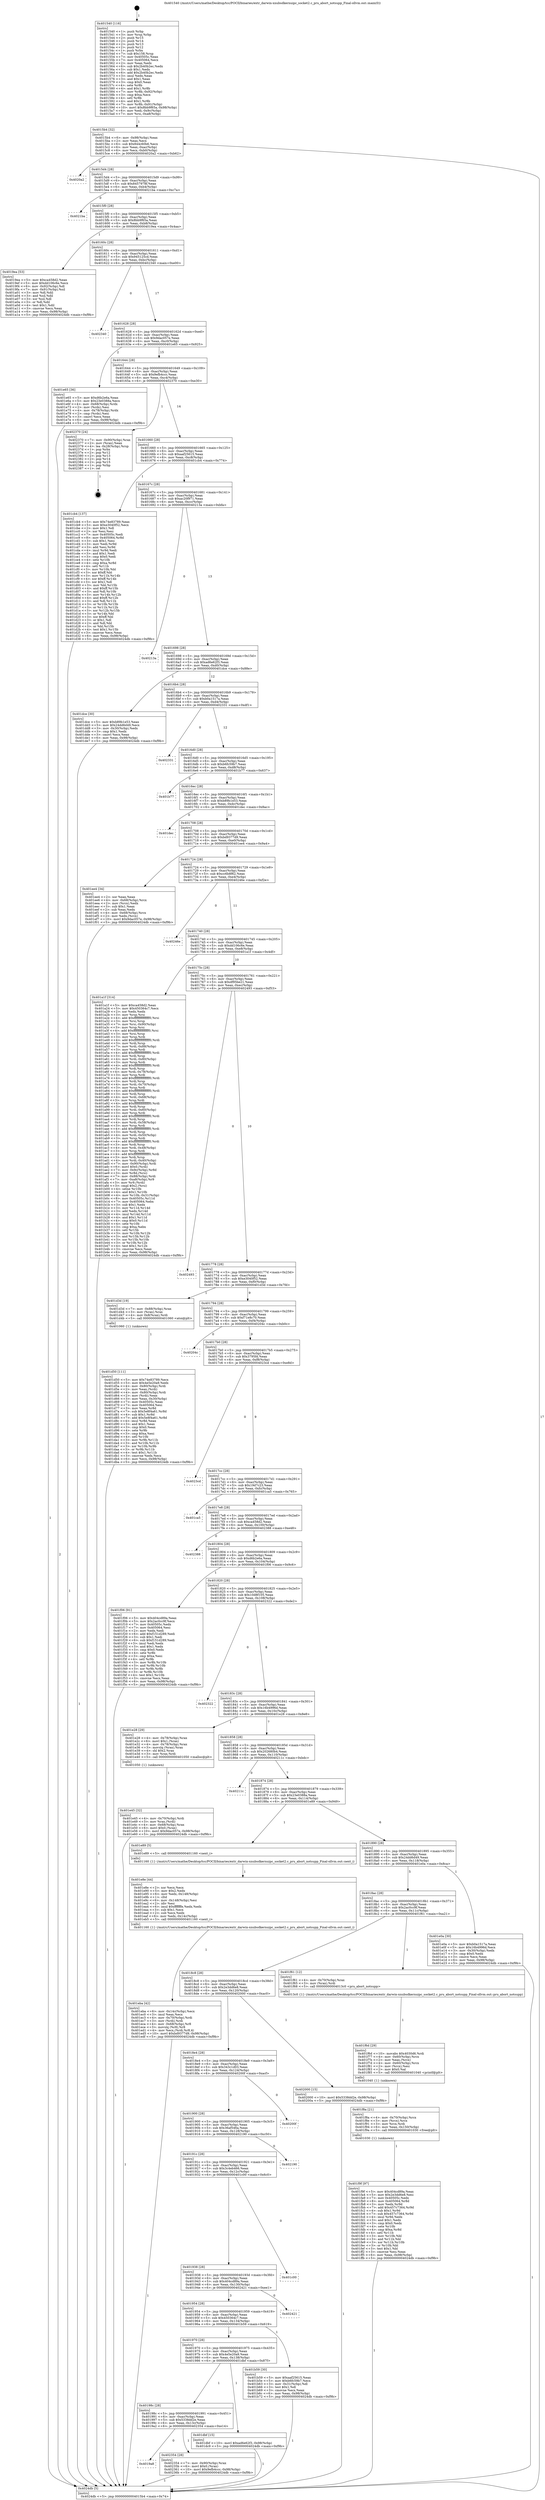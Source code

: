 digraph "0x401540" {
  label = "0x401540 (/mnt/c/Users/mathe/Desktop/tcc/POCII/binaries/extr_darwin-xnubsdkernuipc_socket2.c_pru_abort_notsupp_Final-ollvm.out::main(0))"
  labelloc = "t"
  node[shape=record]

  Entry [label="",width=0.3,height=0.3,shape=circle,fillcolor=black,style=filled]
  "0x4015b4" [label="{
     0x4015b4 [32]\l
     | [instrs]\l
     &nbsp;&nbsp;0x4015b4 \<+6\>: mov -0x98(%rbp),%eax\l
     &nbsp;&nbsp;0x4015ba \<+2\>: mov %eax,%ecx\l
     &nbsp;&nbsp;0x4015bc \<+6\>: sub $0x844c60b6,%ecx\l
     &nbsp;&nbsp;0x4015c2 \<+6\>: mov %eax,-0xac(%rbp)\l
     &nbsp;&nbsp;0x4015c8 \<+6\>: mov %ecx,-0xb0(%rbp)\l
     &nbsp;&nbsp;0x4015ce \<+6\>: je 00000000004020a2 \<main+0xb62\>\l
  }"]
  "0x4020a2" [label="{
     0x4020a2\l
  }", style=dashed]
  "0x4015d4" [label="{
     0x4015d4 [28]\l
     | [instrs]\l
     &nbsp;&nbsp;0x4015d4 \<+5\>: jmp 00000000004015d9 \<main+0x99\>\l
     &nbsp;&nbsp;0x4015d9 \<+6\>: mov -0xac(%rbp),%eax\l
     &nbsp;&nbsp;0x4015df \<+5\>: sub $0x8457978f,%eax\l
     &nbsp;&nbsp;0x4015e4 \<+6\>: mov %eax,-0xb4(%rbp)\l
     &nbsp;&nbsp;0x4015ea \<+6\>: je 00000000004021ba \<main+0xc7a\>\l
  }"]
  Exit [label="",width=0.3,height=0.3,shape=circle,fillcolor=black,style=filled,peripheries=2]
  "0x4021ba" [label="{
     0x4021ba\l
  }", style=dashed]
  "0x4015f0" [label="{
     0x4015f0 [28]\l
     | [instrs]\l
     &nbsp;&nbsp;0x4015f0 \<+5\>: jmp 00000000004015f5 \<main+0xb5\>\l
     &nbsp;&nbsp;0x4015f5 \<+6\>: mov -0xac(%rbp),%eax\l
     &nbsp;&nbsp;0x4015fb \<+5\>: sub $0x8bb9f65a,%eax\l
     &nbsp;&nbsp;0x401600 \<+6\>: mov %eax,-0xb8(%rbp)\l
     &nbsp;&nbsp;0x401606 \<+6\>: je 00000000004019ea \<main+0x4aa\>\l
  }"]
  "0x4019a8" [label="{
     0x4019a8\l
  }", style=dashed]
  "0x4019ea" [label="{
     0x4019ea [53]\l
     | [instrs]\l
     &nbsp;&nbsp;0x4019ea \<+5\>: mov $0xca458d2,%eax\l
     &nbsp;&nbsp;0x4019ef \<+5\>: mov $0xdd106c6e,%ecx\l
     &nbsp;&nbsp;0x4019f4 \<+6\>: mov -0x92(%rbp),%dl\l
     &nbsp;&nbsp;0x4019fa \<+7\>: mov -0x91(%rbp),%sil\l
     &nbsp;&nbsp;0x401a01 \<+3\>: mov %dl,%dil\l
     &nbsp;&nbsp;0x401a04 \<+3\>: and %sil,%dil\l
     &nbsp;&nbsp;0x401a07 \<+3\>: xor %sil,%dl\l
     &nbsp;&nbsp;0x401a0a \<+3\>: or %dl,%dil\l
     &nbsp;&nbsp;0x401a0d \<+4\>: test $0x1,%dil\l
     &nbsp;&nbsp;0x401a11 \<+3\>: cmovne %ecx,%eax\l
     &nbsp;&nbsp;0x401a14 \<+6\>: mov %eax,-0x98(%rbp)\l
     &nbsp;&nbsp;0x401a1a \<+5\>: jmp 00000000004024db \<main+0xf9b\>\l
  }"]
  "0x40160c" [label="{
     0x40160c [28]\l
     | [instrs]\l
     &nbsp;&nbsp;0x40160c \<+5\>: jmp 0000000000401611 \<main+0xd1\>\l
     &nbsp;&nbsp;0x401611 \<+6\>: mov -0xac(%rbp),%eax\l
     &nbsp;&nbsp;0x401617 \<+5\>: sub $0x945125cd,%eax\l
     &nbsp;&nbsp;0x40161c \<+6\>: mov %eax,-0xbc(%rbp)\l
     &nbsp;&nbsp;0x401622 \<+6\>: je 0000000000402340 \<main+0xe00\>\l
  }"]
  "0x4024db" [label="{
     0x4024db [5]\l
     | [instrs]\l
     &nbsp;&nbsp;0x4024db \<+5\>: jmp 00000000004015b4 \<main+0x74\>\l
  }"]
  "0x401540" [label="{
     0x401540 [116]\l
     | [instrs]\l
     &nbsp;&nbsp;0x401540 \<+1\>: push %rbp\l
     &nbsp;&nbsp;0x401541 \<+3\>: mov %rsp,%rbp\l
     &nbsp;&nbsp;0x401544 \<+2\>: push %r15\l
     &nbsp;&nbsp;0x401546 \<+2\>: push %r14\l
     &nbsp;&nbsp;0x401548 \<+2\>: push %r13\l
     &nbsp;&nbsp;0x40154a \<+2\>: push %r12\l
     &nbsp;&nbsp;0x40154c \<+1\>: push %rbx\l
     &nbsp;&nbsp;0x40154d \<+7\>: sub $0x158,%rsp\l
     &nbsp;&nbsp;0x401554 \<+7\>: mov 0x40505c,%eax\l
     &nbsp;&nbsp;0x40155b \<+7\>: mov 0x405064,%ecx\l
     &nbsp;&nbsp;0x401562 \<+2\>: mov %eax,%edx\l
     &nbsp;&nbsp;0x401564 \<+6\>: sub $0x2b40b2ec,%edx\l
     &nbsp;&nbsp;0x40156a \<+3\>: sub $0x1,%edx\l
     &nbsp;&nbsp;0x40156d \<+6\>: add $0x2b40b2ec,%edx\l
     &nbsp;&nbsp;0x401573 \<+3\>: imul %edx,%eax\l
     &nbsp;&nbsp;0x401576 \<+3\>: and $0x1,%eax\l
     &nbsp;&nbsp;0x401579 \<+3\>: cmp $0x0,%eax\l
     &nbsp;&nbsp;0x40157c \<+4\>: sete %r8b\l
     &nbsp;&nbsp;0x401580 \<+4\>: and $0x1,%r8b\l
     &nbsp;&nbsp;0x401584 \<+7\>: mov %r8b,-0x92(%rbp)\l
     &nbsp;&nbsp;0x40158b \<+3\>: cmp $0xa,%ecx\l
     &nbsp;&nbsp;0x40158e \<+4\>: setl %r8b\l
     &nbsp;&nbsp;0x401592 \<+4\>: and $0x1,%r8b\l
     &nbsp;&nbsp;0x401596 \<+7\>: mov %r8b,-0x91(%rbp)\l
     &nbsp;&nbsp;0x40159d \<+10\>: movl $0x8bb9f65a,-0x98(%rbp)\l
     &nbsp;&nbsp;0x4015a7 \<+6\>: mov %edi,-0x9c(%rbp)\l
     &nbsp;&nbsp;0x4015ad \<+7\>: mov %rsi,-0xa8(%rbp)\l
  }"]
  "0x402354" [label="{
     0x402354 [28]\l
     | [instrs]\l
     &nbsp;&nbsp;0x402354 \<+7\>: mov -0x90(%rbp),%rax\l
     &nbsp;&nbsp;0x40235b \<+6\>: movl $0x0,(%rax)\l
     &nbsp;&nbsp;0x402361 \<+10\>: movl $0x9efb4ccc,-0x98(%rbp)\l
     &nbsp;&nbsp;0x40236b \<+5\>: jmp 00000000004024db \<main+0xf9b\>\l
  }"]
  "0x402340" [label="{
     0x402340\l
  }", style=dashed]
  "0x401628" [label="{
     0x401628 [28]\l
     | [instrs]\l
     &nbsp;&nbsp;0x401628 \<+5\>: jmp 000000000040162d \<main+0xed\>\l
     &nbsp;&nbsp;0x40162d \<+6\>: mov -0xac(%rbp),%eax\l
     &nbsp;&nbsp;0x401633 \<+5\>: sub $0x9dac057e,%eax\l
     &nbsp;&nbsp;0x401638 \<+6\>: mov %eax,-0xc0(%rbp)\l
     &nbsp;&nbsp;0x40163e \<+6\>: je 0000000000401e65 \<main+0x925\>\l
  }"]
  "0x401f9f" [label="{
     0x401f9f [97]\l
     | [instrs]\l
     &nbsp;&nbsp;0x401f9f \<+5\>: mov $0x404cd89a,%eax\l
     &nbsp;&nbsp;0x401fa4 \<+5\>: mov $0x2e3dd6e8,%esi\l
     &nbsp;&nbsp;0x401fa9 \<+7\>: mov 0x40505c,%edx\l
     &nbsp;&nbsp;0x401fb0 \<+8\>: mov 0x405064,%r8d\l
     &nbsp;&nbsp;0x401fb8 \<+3\>: mov %edx,%r9d\l
     &nbsp;&nbsp;0x401fbb \<+7\>: add $0x457c7364,%r9d\l
     &nbsp;&nbsp;0x401fc2 \<+4\>: sub $0x1,%r9d\l
     &nbsp;&nbsp;0x401fc6 \<+7\>: sub $0x457c7364,%r9d\l
     &nbsp;&nbsp;0x401fcd \<+4\>: imul %r9d,%edx\l
     &nbsp;&nbsp;0x401fd1 \<+3\>: and $0x1,%edx\l
     &nbsp;&nbsp;0x401fd4 \<+3\>: cmp $0x0,%edx\l
     &nbsp;&nbsp;0x401fd7 \<+4\>: sete %r10b\l
     &nbsp;&nbsp;0x401fdb \<+4\>: cmp $0xa,%r8d\l
     &nbsp;&nbsp;0x401fdf \<+4\>: setl %r11b\l
     &nbsp;&nbsp;0x401fe3 \<+3\>: mov %r10b,%bl\l
     &nbsp;&nbsp;0x401fe6 \<+3\>: and %r11b,%bl\l
     &nbsp;&nbsp;0x401fe9 \<+3\>: xor %r11b,%r10b\l
     &nbsp;&nbsp;0x401fec \<+3\>: or %r10b,%bl\l
     &nbsp;&nbsp;0x401fef \<+3\>: test $0x1,%bl\l
     &nbsp;&nbsp;0x401ff2 \<+3\>: cmovne %esi,%eax\l
     &nbsp;&nbsp;0x401ff5 \<+6\>: mov %eax,-0x98(%rbp)\l
     &nbsp;&nbsp;0x401ffb \<+5\>: jmp 00000000004024db \<main+0xf9b\>\l
  }"]
  "0x401e65" [label="{
     0x401e65 [36]\l
     | [instrs]\l
     &nbsp;&nbsp;0x401e65 \<+5\>: mov $0xd6b2e6a,%eax\l
     &nbsp;&nbsp;0x401e6a \<+5\>: mov $0x23e0388a,%ecx\l
     &nbsp;&nbsp;0x401e6f \<+4\>: mov -0x68(%rbp),%rdx\l
     &nbsp;&nbsp;0x401e73 \<+2\>: mov (%rdx),%esi\l
     &nbsp;&nbsp;0x401e75 \<+4\>: mov -0x78(%rbp),%rdx\l
     &nbsp;&nbsp;0x401e79 \<+2\>: cmp (%rdx),%esi\l
     &nbsp;&nbsp;0x401e7b \<+3\>: cmovl %ecx,%eax\l
     &nbsp;&nbsp;0x401e7e \<+6\>: mov %eax,-0x98(%rbp)\l
     &nbsp;&nbsp;0x401e84 \<+5\>: jmp 00000000004024db \<main+0xf9b\>\l
  }"]
  "0x401644" [label="{
     0x401644 [28]\l
     | [instrs]\l
     &nbsp;&nbsp;0x401644 \<+5\>: jmp 0000000000401649 \<main+0x109\>\l
     &nbsp;&nbsp;0x401649 \<+6\>: mov -0xac(%rbp),%eax\l
     &nbsp;&nbsp;0x40164f \<+5\>: sub $0x9efb4ccc,%eax\l
     &nbsp;&nbsp;0x401654 \<+6\>: mov %eax,-0xc4(%rbp)\l
     &nbsp;&nbsp;0x40165a \<+6\>: je 0000000000402370 \<main+0xe30\>\l
  }"]
  "0x401f8a" [label="{
     0x401f8a [21]\l
     | [instrs]\l
     &nbsp;&nbsp;0x401f8a \<+4\>: mov -0x70(%rbp),%rcx\l
     &nbsp;&nbsp;0x401f8e \<+3\>: mov (%rcx),%rcx\l
     &nbsp;&nbsp;0x401f91 \<+3\>: mov %rcx,%rdi\l
     &nbsp;&nbsp;0x401f94 \<+6\>: mov %eax,-0x150(%rbp)\l
     &nbsp;&nbsp;0x401f9a \<+5\>: call 0000000000401030 \<free@plt\>\l
     | [calls]\l
     &nbsp;&nbsp;0x401030 \{1\} (unknown)\l
  }"]
  "0x402370" [label="{
     0x402370 [24]\l
     | [instrs]\l
     &nbsp;&nbsp;0x402370 \<+7\>: mov -0x90(%rbp),%rax\l
     &nbsp;&nbsp;0x402377 \<+2\>: mov (%rax),%eax\l
     &nbsp;&nbsp;0x402379 \<+4\>: lea -0x28(%rbp),%rsp\l
     &nbsp;&nbsp;0x40237d \<+1\>: pop %rbx\l
     &nbsp;&nbsp;0x40237e \<+2\>: pop %r12\l
     &nbsp;&nbsp;0x402380 \<+2\>: pop %r13\l
     &nbsp;&nbsp;0x402382 \<+2\>: pop %r14\l
     &nbsp;&nbsp;0x402384 \<+2\>: pop %r15\l
     &nbsp;&nbsp;0x402386 \<+1\>: pop %rbp\l
     &nbsp;&nbsp;0x402387 \<+1\>: ret\l
  }"]
  "0x401660" [label="{
     0x401660 [28]\l
     | [instrs]\l
     &nbsp;&nbsp;0x401660 \<+5\>: jmp 0000000000401665 \<main+0x125\>\l
     &nbsp;&nbsp;0x401665 \<+6\>: mov -0xac(%rbp),%eax\l
     &nbsp;&nbsp;0x40166b \<+5\>: sub $0xaaf25615,%eax\l
     &nbsp;&nbsp;0x401670 \<+6\>: mov %eax,-0xc8(%rbp)\l
     &nbsp;&nbsp;0x401676 \<+6\>: je 0000000000401cb4 \<main+0x774\>\l
  }"]
  "0x401f6d" [label="{
     0x401f6d [29]\l
     | [instrs]\l
     &nbsp;&nbsp;0x401f6d \<+10\>: movabs $0x4030d6,%rdi\l
     &nbsp;&nbsp;0x401f77 \<+4\>: mov -0x60(%rbp),%rcx\l
     &nbsp;&nbsp;0x401f7b \<+2\>: mov %eax,(%rcx)\l
     &nbsp;&nbsp;0x401f7d \<+4\>: mov -0x60(%rbp),%rcx\l
     &nbsp;&nbsp;0x401f81 \<+2\>: mov (%rcx),%esi\l
     &nbsp;&nbsp;0x401f83 \<+2\>: mov $0x0,%al\l
     &nbsp;&nbsp;0x401f85 \<+5\>: call 0000000000401040 \<printf@plt\>\l
     | [calls]\l
     &nbsp;&nbsp;0x401040 \{1\} (unknown)\l
  }"]
  "0x401cb4" [label="{
     0x401cb4 [137]\l
     | [instrs]\l
     &nbsp;&nbsp;0x401cb4 \<+5\>: mov $0x74e83789,%eax\l
     &nbsp;&nbsp;0x401cb9 \<+5\>: mov $0xe3040f52,%ecx\l
     &nbsp;&nbsp;0x401cbe \<+2\>: mov $0x1,%dl\l
     &nbsp;&nbsp;0x401cc0 \<+2\>: xor %esi,%esi\l
     &nbsp;&nbsp;0x401cc2 \<+7\>: mov 0x40505c,%edi\l
     &nbsp;&nbsp;0x401cc9 \<+8\>: mov 0x405064,%r8d\l
     &nbsp;&nbsp;0x401cd1 \<+3\>: sub $0x1,%esi\l
     &nbsp;&nbsp;0x401cd4 \<+3\>: mov %edi,%r9d\l
     &nbsp;&nbsp;0x401cd7 \<+3\>: add %esi,%r9d\l
     &nbsp;&nbsp;0x401cda \<+4\>: imul %r9d,%edi\l
     &nbsp;&nbsp;0x401cde \<+3\>: and $0x1,%edi\l
     &nbsp;&nbsp;0x401ce1 \<+3\>: cmp $0x0,%edi\l
     &nbsp;&nbsp;0x401ce4 \<+4\>: sete %r10b\l
     &nbsp;&nbsp;0x401ce8 \<+4\>: cmp $0xa,%r8d\l
     &nbsp;&nbsp;0x401cec \<+4\>: setl %r11b\l
     &nbsp;&nbsp;0x401cf0 \<+3\>: mov %r10b,%bl\l
     &nbsp;&nbsp;0x401cf3 \<+3\>: xor $0xff,%bl\l
     &nbsp;&nbsp;0x401cf6 \<+3\>: mov %r11b,%r14b\l
     &nbsp;&nbsp;0x401cf9 \<+4\>: xor $0xff,%r14b\l
     &nbsp;&nbsp;0x401cfd \<+3\>: xor $0x1,%dl\l
     &nbsp;&nbsp;0x401d00 \<+3\>: mov %bl,%r15b\l
     &nbsp;&nbsp;0x401d03 \<+4\>: and $0xff,%r15b\l
     &nbsp;&nbsp;0x401d07 \<+3\>: and %dl,%r10b\l
     &nbsp;&nbsp;0x401d0a \<+3\>: mov %r14b,%r12b\l
     &nbsp;&nbsp;0x401d0d \<+4\>: and $0xff,%r12b\l
     &nbsp;&nbsp;0x401d11 \<+3\>: and %dl,%r11b\l
     &nbsp;&nbsp;0x401d14 \<+3\>: or %r10b,%r15b\l
     &nbsp;&nbsp;0x401d17 \<+3\>: or %r11b,%r12b\l
     &nbsp;&nbsp;0x401d1a \<+3\>: xor %r12b,%r15b\l
     &nbsp;&nbsp;0x401d1d \<+3\>: or %r14b,%bl\l
     &nbsp;&nbsp;0x401d20 \<+3\>: xor $0xff,%bl\l
     &nbsp;&nbsp;0x401d23 \<+3\>: or $0x1,%dl\l
     &nbsp;&nbsp;0x401d26 \<+2\>: and %dl,%bl\l
     &nbsp;&nbsp;0x401d28 \<+3\>: or %bl,%r15b\l
     &nbsp;&nbsp;0x401d2b \<+4\>: test $0x1,%r15b\l
     &nbsp;&nbsp;0x401d2f \<+3\>: cmovne %ecx,%eax\l
     &nbsp;&nbsp;0x401d32 \<+6\>: mov %eax,-0x98(%rbp)\l
     &nbsp;&nbsp;0x401d38 \<+5\>: jmp 00000000004024db \<main+0xf9b\>\l
  }"]
  "0x40167c" [label="{
     0x40167c [28]\l
     | [instrs]\l
     &nbsp;&nbsp;0x40167c \<+5\>: jmp 0000000000401681 \<main+0x141\>\l
     &nbsp;&nbsp;0x401681 \<+6\>: mov -0xac(%rbp),%eax\l
     &nbsp;&nbsp;0x401687 \<+5\>: sub $0xac20f971,%eax\l
     &nbsp;&nbsp;0x40168c \<+6\>: mov %eax,-0xcc(%rbp)\l
     &nbsp;&nbsp;0x401692 \<+6\>: je 000000000040213a \<main+0xbfa\>\l
  }"]
  "0x401eba" [label="{
     0x401eba [42]\l
     | [instrs]\l
     &nbsp;&nbsp;0x401eba \<+6\>: mov -0x14c(%rbp),%ecx\l
     &nbsp;&nbsp;0x401ec0 \<+3\>: imul %eax,%ecx\l
     &nbsp;&nbsp;0x401ec3 \<+4\>: mov -0x70(%rbp),%rdi\l
     &nbsp;&nbsp;0x401ec7 \<+3\>: mov (%rdi),%rdi\l
     &nbsp;&nbsp;0x401eca \<+4\>: mov -0x68(%rbp),%r8\l
     &nbsp;&nbsp;0x401ece \<+3\>: movslq (%r8),%r8\l
     &nbsp;&nbsp;0x401ed1 \<+4\>: mov %ecx,(%rdi,%r8,4)\l
     &nbsp;&nbsp;0x401ed5 \<+10\>: movl $0xbd9377d9,-0x98(%rbp)\l
     &nbsp;&nbsp;0x401edf \<+5\>: jmp 00000000004024db \<main+0xf9b\>\l
  }"]
  "0x40213a" [label="{
     0x40213a\l
  }", style=dashed]
  "0x401698" [label="{
     0x401698 [28]\l
     | [instrs]\l
     &nbsp;&nbsp;0x401698 \<+5\>: jmp 000000000040169d \<main+0x15d\>\l
     &nbsp;&nbsp;0x40169d \<+6\>: mov -0xac(%rbp),%eax\l
     &nbsp;&nbsp;0x4016a3 \<+5\>: sub $0xad6e62f3,%eax\l
     &nbsp;&nbsp;0x4016a8 \<+6\>: mov %eax,-0xd0(%rbp)\l
     &nbsp;&nbsp;0x4016ae \<+6\>: je 0000000000401dce \<main+0x88e\>\l
  }"]
  "0x401e8e" [label="{
     0x401e8e [44]\l
     | [instrs]\l
     &nbsp;&nbsp;0x401e8e \<+2\>: xor %ecx,%ecx\l
     &nbsp;&nbsp;0x401e90 \<+5\>: mov $0x2,%edx\l
     &nbsp;&nbsp;0x401e95 \<+6\>: mov %edx,-0x148(%rbp)\l
     &nbsp;&nbsp;0x401e9b \<+1\>: cltd\l
     &nbsp;&nbsp;0x401e9c \<+6\>: mov -0x148(%rbp),%esi\l
     &nbsp;&nbsp;0x401ea2 \<+2\>: idiv %esi\l
     &nbsp;&nbsp;0x401ea4 \<+6\>: imul $0xfffffffe,%edx,%edx\l
     &nbsp;&nbsp;0x401eaa \<+3\>: sub $0x1,%ecx\l
     &nbsp;&nbsp;0x401ead \<+2\>: sub %ecx,%edx\l
     &nbsp;&nbsp;0x401eaf \<+6\>: mov %edx,-0x14c(%rbp)\l
     &nbsp;&nbsp;0x401eb5 \<+5\>: call 0000000000401160 \<next_i\>\l
     | [calls]\l
     &nbsp;&nbsp;0x401160 \{1\} (/mnt/c/Users/mathe/Desktop/tcc/POCII/binaries/extr_darwin-xnubsdkernuipc_socket2.c_pru_abort_notsupp_Final-ollvm.out::next_i)\l
  }"]
  "0x401dce" [label="{
     0x401dce [30]\l
     | [instrs]\l
     &nbsp;&nbsp;0x401dce \<+5\>: mov $0xb89b1e53,%eax\l
     &nbsp;&nbsp;0x401dd3 \<+5\>: mov $0x24dd6d49,%ecx\l
     &nbsp;&nbsp;0x401dd8 \<+3\>: mov -0x30(%rbp),%edx\l
     &nbsp;&nbsp;0x401ddb \<+3\>: cmp $0x1,%edx\l
     &nbsp;&nbsp;0x401dde \<+3\>: cmovl %ecx,%eax\l
     &nbsp;&nbsp;0x401de1 \<+6\>: mov %eax,-0x98(%rbp)\l
     &nbsp;&nbsp;0x401de7 \<+5\>: jmp 00000000004024db \<main+0xf9b\>\l
  }"]
  "0x4016b4" [label="{
     0x4016b4 [28]\l
     | [instrs]\l
     &nbsp;&nbsp;0x4016b4 \<+5\>: jmp 00000000004016b9 \<main+0x179\>\l
     &nbsp;&nbsp;0x4016b9 \<+6\>: mov -0xac(%rbp),%eax\l
     &nbsp;&nbsp;0x4016bf \<+5\>: sub $0xb0a1517a,%eax\l
     &nbsp;&nbsp;0x4016c4 \<+6\>: mov %eax,-0xd4(%rbp)\l
     &nbsp;&nbsp;0x4016ca \<+6\>: je 0000000000402331 \<main+0xdf1\>\l
  }"]
  "0x401e45" [label="{
     0x401e45 [32]\l
     | [instrs]\l
     &nbsp;&nbsp;0x401e45 \<+4\>: mov -0x70(%rbp),%rdi\l
     &nbsp;&nbsp;0x401e49 \<+3\>: mov %rax,(%rdi)\l
     &nbsp;&nbsp;0x401e4c \<+4\>: mov -0x68(%rbp),%rax\l
     &nbsp;&nbsp;0x401e50 \<+6\>: movl $0x0,(%rax)\l
     &nbsp;&nbsp;0x401e56 \<+10\>: movl $0x9dac057e,-0x98(%rbp)\l
     &nbsp;&nbsp;0x401e60 \<+5\>: jmp 00000000004024db \<main+0xf9b\>\l
  }"]
  "0x402331" [label="{
     0x402331\l
  }", style=dashed]
  "0x4016d0" [label="{
     0x4016d0 [28]\l
     | [instrs]\l
     &nbsp;&nbsp;0x4016d0 \<+5\>: jmp 00000000004016d5 \<main+0x195\>\l
     &nbsp;&nbsp;0x4016d5 \<+6\>: mov -0xac(%rbp),%eax\l
     &nbsp;&nbsp;0x4016db \<+5\>: sub $0xb6fc59b7,%eax\l
     &nbsp;&nbsp;0x4016e0 \<+6\>: mov %eax,-0xd8(%rbp)\l
     &nbsp;&nbsp;0x4016e6 \<+6\>: je 0000000000401b77 \<main+0x637\>\l
  }"]
  "0x40198c" [label="{
     0x40198c [28]\l
     | [instrs]\l
     &nbsp;&nbsp;0x40198c \<+5\>: jmp 0000000000401991 \<main+0x451\>\l
     &nbsp;&nbsp;0x401991 \<+6\>: mov -0xac(%rbp),%eax\l
     &nbsp;&nbsp;0x401997 \<+5\>: sub $0x5338dd2e,%eax\l
     &nbsp;&nbsp;0x40199c \<+6\>: mov %eax,-0x13c(%rbp)\l
     &nbsp;&nbsp;0x4019a2 \<+6\>: je 0000000000402354 \<main+0xe14\>\l
  }"]
  "0x401b77" [label="{
     0x401b77\l
  }", style=dashed]
  "0x4016ec" [label="{
     0x4016ec [28]\l
     | [instrs]\l
     &nbsp;&nbsp;0x4016ec \<+5\>: jmp 00000000004016f1 \<main+0x1b1\>\l
     &nbsp;&nbsp;0x4016f1 \<+6\>: mov -0xac(%rbp),%eax\l
     &nbsp;&nbsp;0x4016f7 \<+5\>: sub $0xb89b1e53,%eax\l
     &nbsp;&nbsp;0x4016fc \<+6\>: mov %eax,-0xdc(%rbp)\l
     &nbsp;&nbsp;0x401702 \<+6\>: je 0000000000401dec \<main+0x8ac\>\l
  }"]
  "0x401dbf" [label="{
     0x401dbf [15]\l
     | [instrs]\l
     &nbsp;&nbsp;0x401dbf \<+10\>: movl $0xad6e62f3,-0x98(%rbp)\l
     &nbsp;&nbsp;0x401dc9 \<+5\>: jmp 00000000004024db \<main+0xf9b\>\l
  }"]
  "0x401dec" [label="{
     0x401dec\l
  }", style=dashed]
  "0x401708" [label="{
     0x401708 [28]\l
     | [instrs]\l
     &nbsp;&nbsp;0x401708 \<+5\>: jmp 000000000040170d \<main+0x1cd\>\l
     &nbsp;&nbsp;0x40170d \<+6\>: mov -0xac(%rbp),%eax\l
     &nbsp;&nbsp;0x401713 \<+5\>: sub $0xbd9377d9,%eax\l
     &nbsp;&nbsp;0x401718 \<+6\>: mov %eax,-0xe0(%rbp)\l
     &nbsp;&nbsp;0x40171e \<+6\>: je 0000000000401ee4 \<main+0x9a4\>\l
  }"]
  "0x401d50" [label="{
     0x401d50 [111]\l
     | [instrs]\l
     &nbsp;&nbsp;0x401d50 \<+5\>: mov $0x74e83789,%ecx\l
     &nbsp;&nbsp;0x401d55 \<+5\>: mov $0x4e5e20a9,%edx\l
     &nbsp;&nbsp;0x401d5a \<+4\>: mov -0x80(%rbp),%rdi\l
     &nbsp;&nbsp;0x401d5e \<+2\>: mov %eax,(%rdi)\l
     &nbsp;&nbsp;0x401d60 \<+4\>: mov -0x80(%rbp),%rdi\l
     &nbsp;&nbsp;0x401d64 \<+2\>: mov (%rdi),%eax\l
     &nbsp;&nbsp;0x401d66 \<+3\>: mov %eax,-0x30(%rbp)\l
     &nbsp;&nbsp;0x401d69 \<+7\>: mov 0x40505c,%eax\l
     &nbsp;&nbsp;0x401d70 \<+7\>: mov 0x405064,%esi\l
     &nbsp;&nbsp;0x401d77 \<+3\>: mov %eax,%r8d\l
     &nbsp;&nbsp;0x401d7a \<+7\>: sub $0x5e8f4a61,%r8d\l
     &nbsp;&nbsp;0x401d81 \<+4\>: sub $0x1,%r8d\l
     &nbsp;&nbsp;0x401d85 \<+7\>: add $0x5e8f4a61,%r8d\l
     &nbsp;&nbsp;0x401d8c \<+4\>: imul %r8d,%eax\l
     &nbsp;&nbsp;0x401d90 \<+3\>: and $0x1,%eax\l
     &nbsp;&nbsp;0x401d93 \<+3\>: cmp $0x0,%eax\l
     &nbsp;&nbsp;0x401d96 \<+4\>: sete %r9b\l
     &nbsp;&nbsp;0x401d9a \<+3\>: cmp $0xa,%esi\l
     &nbsp;&nbsp;0x401d9d \<+4\>: setl %r10b\l
     &nbsp;&nbsp;0x401da1 \<+3\>: mov %r9b,%r11b\l
     &nbsp;&nbsp;0x401da4 \<+3\>: and %r10b,%r11b\l
     &nbsp;&nbsp;0x401da7 \<+3\>: xor %r10b,%r9b\l
     &nbsp;&nbsp;0x401daa \<+3\>: or %r9b,%r11b\l
     &nbsp;&nbsp;0x401dad \<+4\>: test $0x1,%r11b\l
     &nbsp;&nbsp;0x401db1 \<+3\>: cmovne %edx,%ecx\l
     &nbsp;&nbsp;0x401db4 \<+6\>: mov %ecx,-0x98(%rbp)\l
     &nbsp;&nbsp;0x401dba \<+5\>: jmp 00000000004024db \<main+0xf9b\>\l
  }"]
  "0x401ee4" [label="{
     0x401ee4 [34]\l
     | [instrs]\l
     &nbsp;&nbsp;0x401ee4 \<+2\>: xor %eax,%eax\l
     &nbsp;&nbsp;0x401ee6 \<+4\>: mov -0x68(%rbp),%rcx\l
     &nbsp;&nbsp;0x401eea \<+2\>: mov (%rcx),%edx\l
     &nbsp;&nbsp;0x401eec \<+3\>: sub $0x1,%eax\l
     &nbsp;&nbsp;0x401eef \<+2\>: sub %eax,%edx\l
     &nbsp;&nbsp;0x401ef1 \<+4\>: mov -0x68(%rbp),%rcx\l
     &nbsp;&nbsp;0x401ef5 \<+2\>: mov %edx,(%rcx)\l
     &nbsp;&nbsp;0x401ef7 \<+10\>: movl $0x9dac057e,-0x98(%rbp)\l
     &nbsp;&nbsp;0x401f01 \<+5\>: jmp 00000000004024db \<main+0xf9b\>\l
  }"]
  "0x401724" [label="{
     0x401724 [28]\l
     | [instrs]\l
     &nbsp;&nbsp;0x401724 \<+5\>: jmp 0000000000401729 \<main+0x1e9\>\l
     &nbsp;&nbsp;0x401729 \<+6\>: mov -0xac(%rbp),%eax\l
     &nbsp;&nbsp;0x40172f \<+5\>: sub $0xcc6b8f62,%eax\l
     &nbsp;&nbsp;0x401734 \<+6\>: mov %eax,-0xe4(%rbp)\l
     &nbsp;&nbsp;0x40173a \<+6\>: je 000000000040246e \<main+0xf2e\>\l
  }"]
  "0x401970" [label="{
     0x401970 [28]\l
     | [instrs]\l
     &nbsp;&nbsp;0x401970 \<+5\>: jmp 0000000000401975 \<main+0x435\>\l
     &nbsp;&nbsp;0x401975 \<+6\>: mov -0xac(%rbp),%eax\l
     &nbsp;&nbsp;0x40197b \<+5\>: sub $0x4e5e20a9,%eax\l
     &nbsp;&nbsp;0x401980 \<+6\>: mov %eax,-0x138(%rbp)\l
     &nbsp;&nbsp;0x401986 \<+6\>: je 0000000000401dbf \<main+0x87f\>\l
  }"]
  "0x40246e" [label="{
     0x40246e\l
  }", style=dashed]
  "0x401740" [label="{
     0x401740 [28]\l
     | [instrs]\l
     &nbsp;&nbsp;0x401740 \<+5\>: jmp 0000000000401745 \<main+0x205\>\l
     &nbsp;&nbsp;0x401745 \<+6\>: mov -0xac(%rbp),%eax\l
     &nbsp;&nbsp;0x40174b \<+5\>: sub $0xdd106c6e,%eax\l
     &nbsp;&nbsp;0x401750 \<+6\>: mov %eax,-0xe8(%rbp)\l
     &nbsp;&nbsp;0x401756 \<+6\>: je 0000000000401a1f \<main+0x4df\>\l
  }"]
  "0x401b59" [label="{
     0x401b59 [30]\l
     | [instrs]\l
     &nbsp;&nbsp;0x401b59 \<+5\>: mov $0xaaf25615,%eax\l
     &nbsp;&nbsp;0x401b5e \<+5\>: mov $0xb6fc59b7,%ecx\l
     &nbsp;&nbsp;0x401b63 \<+3\>: mov -0x31(%rbp),%dl\l
     &nbsp;&nbsp;0x401b66 \<+3\>: test $0x1,%dl\l
     &nbsp;&nbsp;0x401b69 \<+3\>: cmovne %ecx,%eax\l
     &nbsp;&nbsp;0x401b6c \<+6\>: mov %eax,-0x98(%rbp)\l
     &nbsp;&nbsp;0x401b72 \<+5\>: jmp 00000000004024db \<main+0xf9b\>\l
  }"]
  "0x401a1f" [label="{
     0x401a1f [314]\l
     | [instrs]\l
     &nbsp;&nbsp;0x401a1f \<+5\>: mov $0xca458d2,%eax\l
     &nbsp;&nbsp;0x401a24 \<+5\>: mov $0x450364c7,%ecx\l
     &nbsp;&nbsp;0x401a29 \<+2\>: xor %edx,%edx\l
     &nbsp;&nbsp;0x401a2b \<+3\>: mov %rsp,%rsi\l
     &nbsp;&nbsp;0x401a2e \<+4\>: add $0xfffffffffffffff0,%rsi\l
     &nbsp;&nbsp;0x401a32 \<+3\>: mov %rsi,%rsp\l
     &nbsp;&nbsp;0x401a35 \<+7\>: mov %rsi,-0x90(%rbp)\l
     &nbsp;&nbsp;0x401a3c \<+3\>: mov %rsp,%rsi\l
     &nbsp;&nbsp;0x401a3f \<+4\>: add $0xfffffffffffffff0,%rsi\l
     &nbsp;&nbsp;0x401a43 \<+3\>: mov %rsi,%rsp\l
     &nbsp;&nbsp;0x401a46 \<+3\>: mov %rsp,%rdi\l
     &nbsp;&nbsp;0x401a49 \<+4\>: add $0xfffffffffffffff0,%rdi\l
     &nbsp;&nbsp;0x401a4d \<+3\>: mov %rdi,%rsp\l
     &nbsp;&nbsp;0x401a50 \<+7\>: mov %rdi,-0x88(%rbp)\l
     &nbsp;&nbsp;0x401a57 \<+3\>: mov %rsp,%rdi\l
     &nbsp;&nbsp;0x401a5a \<+4\>: add $0xfffffffffffffff0,%rdi\l
     &nbsp;&nbsp;0x401a5e \<+3\>: mov %rdi,%rsp\l
     &nbsp;&nbsp;0x401a61 \<+4\>: mov %rdi,-0x80(%rbp)\l
     &nbsp;&nbsp;0x401a65 \<+3\>: mov %rsp,%rdi\l
     &nbsp;&nbsp;0x401a68 \<+4\>: add $0xfffffffffffffff0,%rdi\l
     &nbsp;&nbsp;0x401a6c \<+3\>: mov %rdi,%rsp\l
     &nbsp;&nbsp;0x401a6f \<+4\>: mov %rdi,-0x78(%rbp)\l
     &nbsp;&nbsp;0x401a73 \<+3\>: mov %rsp,%rdi\l
     &nbsp;&nbsp;0x401a76 \<+4\>: add $0xfffffffffffffff0,%rdi\l
     &nbsp;&nbsp;0x401a7a \<+3\>: mov %rdi,%rsp\l
     &nbsp;&nbsp;0x401a7d \<+4\>: mov %rdi,-0x70(%rbp)\l
     &nbsp;&nbsp;0x401a81 \<+3\>: mov %rsp,%rdi\l
     &nbsp;&nbsp;0x401a84 \<+4\>: add $0xfffffffffffffff0,%rdi\l
     &nbsp;&nbsp;0x401a88 \<+3\>: mov %rdi,%rsp\l
     &nbsp;&nbsp;0x401a8b \<+4\>: mov %rdi,-0x68(%rbp)\l
     &nbsp;&nbsp;0x401a8f \<+3\>: mov %rsp,%rdi\l
     &nbsp;&nbsp;0x401a92 \<+4\>: add $0xfffffffffffffff0,%rdi\l
     &nbsp;&nbsp;0x401a96 \<+3\>: mov %rdi,%rsp\l
     &nbsp;&nbsp;0x401a99 \<+4\>: mov %rdi,-0x60(%rbp)\l
     &nbsp;&nbsp;0x401a9d \<+3\>: mov %rsp,%rdi\l
     &nbsp;&nbsp;0x401aa0 \<+4\>: add $0xfffffffffffffff0,%rdi\l
     &nbsp;&nbsp;0x401aa4 \<+3\>: mov %rdi,%rsp\l
     &nbsp;&nbsp;0x401aa7 \<+4\>: mov %rdi,-0x58(%rbp)\l
     &nbsp;&nbsp;0x401aab \<+3\>: mov %rsp,%rdi\l
     &nbsp;&nbsp;0x401aae \<+4\>: add $0xfffffffffffffff0,%rdi\l
     &nbsp;&nbsp;0x401ab2 \<+3\>: mov %rdi,%rsp\l
     &nbsp;&nbsp;0x401ab5 \<+4\>: mov %rdi,-0x50(%rbp)\l
     &nbsp;&nbsp;0x401ab9 \<+3\>: mov %rsp,%rdi\l
     &nbsp;&nbsp;0x401abc \<+4\>: add $0xfffffffffffffff0,%rdi\l
     &nbsp;&nbsp;0x401ac0 \<+3\>: mov %rdi,%rsp\l
     &nbsp;&nbsp;0x401ac3 \<+4\>: mov %rdi,-0x48(%rbp)\l
     &nbsp;&nbsp;0x401ac7 \<+3\>: mov %rsp,%rdi\l
     &nbsp;&nbsp;0x401aca \<+4\>: add $0xfffffffffffffff0,%rdi\l
     &nbsp;&nbsp;0x401ace \<+3\>: mov %rdi,%rsp\l
     &nbsp;&nbsp;0x401ad1 \<+4\>: mov %rdi,-0x40(%rbp)\l
     &nbsp;&nbsp;0x401ad5 \<+7\>: mov -0x90(%rbp),%rdi\l
     &nbsp;&nbsp;0x401adc \<+6\>: movl $0x0,(%rdi)\l
     &nbsp;&nbsp;0x401ae2 \<+7\>: mov -0x9c(%rbp),%r8d\l
     &nbsp;&nbsp;0x401ae9 \<+3\>: mov %r8d,(%rsi)\l
     &nbsp;&nbsp;0x401aec \<+7\>: mov -0x88(%rbp),%rdi\l
     &nbsp;&nbsp;0x401af3 \<+7\>: mov -0xa8(%rbp),%r9\l
     &nbsp;&nbsp;0x401afa \<+3\>: mov %r9,(%rdi)\l
     &nbsp;&nbsp;0x401afd \<+3\>: cmpl $0x2,(%rsi)\l
     &nbsp;&nbsp;0x401b00 \<+4\>: setne %r10b\l
     &nbsp;&nbsp;0x401b04 \<+4\>: and $0x1,%r10b\l
     &nbsp;&nbsp;0x401b08 \<+4\>: mov %r10b,-0x31(%rbp)\l
     &nbsp;&nbsp;0x401b0c \<+8\>: mov 0x40505c,%r11d\l
     &nbsp;&nbsp;0x401b14 \<+7\>: mov 0x405064,%ebx\l
     &nbsp;&nbsp;0x401b1b \<+3\>: sub $0x1,%edx\l
     &nbsp;&nbsp;0x401b1e \<+3\>: mov %r11d,%r14d\l
     &nbsp;&nbsp;0x401b21 \<+3\>: add %edx,%r14d\l
     &nbsp;&nbsp;0x401b24 \<+4\>: imul %r14d,%r11d\l
     &nbsp;&nbsp;0x401b28 \<+4\>: and $0x1,%r11d\l
     &nbsp;&nbsp;0x401b2c \<+4\>: cmp $0x0,%r11d\l
     &nbsp;&nbsp;0x401b30 \<+4\>: sete %r10b\l
     &nbsp;&nbsp;0x401b34 \<+3\>: cmp $0xa,%ebx\l
     &nbsp;&nbsp;0x401b37 \<+4\>: setl %r15b\l
     &nbsp;&nbsp;0x401b3b \<+3\>: mov %r10b,%r12b\l
     &nbsp;&nbsp;0x401b3e \<+3\>: and %r15b,%r12b\l
     &nbsp;&nbsp;0x401b41 \<+3\>: xor %r15b,%r10b\l
     &nbsp;&nbsp;0x401b44 \<+3\>: or %r10b,%r12b\l
     &nbsp;&nbsp;0x401b47 \<+4\>: test $0x1,%r12b\l
     &nbsp;&nbsp;0x401b4b \<+3\>: cmovne %ecx,%eax\l
     &nbsp;&nbsp;0x401b4e \<+6\>: mov %eax,-0x98(%rbp)\l
     &nbsp;&nbsp;0x401b54 \<+5\>: jmp 00000000004024db \<main+0xf9b\>\l
  }"]
  "0x40175c" [label="{
     0x40175c [28]\l
     | [instrs]\l
     &nbsp;&nbsp;0x40175c \<+5\>: jmp 0000000000401761 \<main+0x221\>\l
     &nbsp;&nbsp;0x401761 \<+6\>: mov -0xac(%rbp),%eax\l
     &nbsp;&nbsp;0x401767 \<+5\>: sub $0xdf95be21,%eax\l
     &nbsp;&nbsp;0x40176c \<+6\>: mov %eax,-0xec(%rbp)\l
     &nbsp;&nbsp;0x401772 \<+6\>: je 0000000000402493 \<main+0xf53\>\l
  }"]
  "0x401954" [label="{
     0x401954 [28]\l
     | [instrs]\l
     &nbsp;&nbsp;0x401954 \<+5\>: jmp 0000000000401959 \<main+0x419\>\l
     &nbsp;&nbsp;0x401959 \<+6\>: mov -0xac(%rbp),%eax\l
     &nbsp;&nbsp;0x40195f \<+5\>: sub $0x450364c7,%eax\l
     &nbsp;&nbsp;0x401964 \<+6\>: mov %eax,-0x134(%rbp)\l
     &nbsp;&nbsp;0x40196a \<+6\>: je 0000000000401b59 \<main+0x619\>\l
  }"]
  "0x402421" [label="{
     0x402421\l
  }", style=dashed]
  "0x402493" [label="{
     0x402493\l
  }", style=dashed]
  "0x401778" [label="{
     0x401778 [28]\l
     | [instrs]\l
     &nbsp;&nbsp;0x401778 \<+5\>: jmp 000000000040177d \<main+0x23d\>\l
     &nbsp;&nbsp;0x40177d \<+6\>: mov -0xac(%rbp),%eax\l
     &nbsp;&nbsp;0x401783 \<+5\>: sub $0xe3040f52,%eax\l
     &nbsp;&nbsp;0x401788 \<+6\>: mov %eax,-0xf0(%rbp)\l
     &nbsp;&nbsp;0x40178e \<+6\>: je 0000000000401d3d \<main+0x7fd\>\l
  }"]
  "0x401938" [label="{
     0x401938 [28]\l
     | [instrs]\l
     &nbsp;&nbsp;0x401938 \<+5\>: jmp 000000000040193d \<main+0x3fd\>\l
     &nbsp;&nbsp;0x40193d \<+6\>: mov -0xac(%rbp),%eax\l
     &nbsp;&nbsp;0x401943 \<+5\>: sub $0x404cd89a,%eax\l
     &nbsp;&nbsp;0x401948 \<+6\>: mov %eax,-0x130(%rbp)\l
     &nbsp;&nbsp;0x40194e \<+6\>: je 0000000000402421 \<main+0xee1\>\l
  }"]
  "0x401d3d" [label="{
     0x401d3d [19]\l
     | [instrs]\l
     &nbsp;&nbsp;0x401d3d \<+7\>: mov -0x88(%rbp),%rax\l
     &nbsp;&nbsp;0x401d44 \<+3\>: mov (%rax),%rax\l
     &nbsp;&nbsp;0x401d47 \<+4\>: mov 0x8(%rax),%rdi\l
     &nbsp;&nbsp;0x401d4b \<+5\>: call 0000000000401060 \<atoi@plt\>\l
     | [calls]\l
     &nbsp;&nbsp;0x401060 \{1\} (unknown)\l
  }"]
  "0x401794" [label="{
     0x401794 [28]\l
     | [instrs]\l
     &nbsp;&nbsp;0x401794 \<+5\>: jmp 0000000000401799 \<main+0x259\>\l
     &nbsp;&nbsp;0x401799 \<+6\>: mov -0xac(%rbp),%eax\l
     &nbsp;&nbsp;0x40179f \<+5\>: sub $0xf71e8c70,%eax\l
     &nbsp;&nbsp;0x4017a4 \<+6\>: mov %eax,-0xf4(%rbp)\l
     &nbsp;&nbsp;0x4017aa \<+6\>: je 000000000040204c \<main+0xb0c\>\l
  }"]
  "0x401c00" [label="{
     0x401c00\l
  }", style=dashed]
  "0x40204c" [label="{
     0x40204c\l
  }", style=dashed]
  "0x4017b0" [label="{
     0x4017b0 [28]\l
     | [instrs]\l
     &nbsp;&nbsp;0x4017b0 \<+5\>: jmp 00000000004017b5 \<main+0x275\>\l
     &nbsp;&nbsp;0x4017b5 \<+6\>: mov -0xac(%rbp),%eax\l
     &nbsp;&nbsp;0x4017bb \<+5\>: sub $0x3795fd,%eax\l
     &nbsp;&nbsp;0x4017c0 \<+6\>: mov %eax,-0xf8(%rbp)\l
     &nbsp;&nbsp;0x4017c6 \<+6\>: je 00000000004023cd \<main+0xe8d\>\l
  }"]
  "0x40191c" [label="{
     0x40191c [28]\l
     | [instrs]\l
     &nbsp;&nbsp;0x40191c \<+5\>: jmp 0000000000401921 \<main+0x3e1\>\l
     &nbsp;&nbsp;0x401921 \<+6\>: mov -0xac(%rbp),%eax\l
     &nbsp;&nbsp;0x401927 \<+5\>: sub $0x3c4eb466,%eax\l
     &nbsp;&nbsp;0x40192c \<+6\>: mov %eax,-0x12c(%rbp)\l
     &nbsp;&nbsp;0x401932 \<+6\>: je 0000000000401c00 \<main+0x6c0\>\l
  }"]
  "0x4023cd" [label="{
     0x4023cd\l
  }", style=dashed]
  "0x4017cc" [label="{
     0x4017cc [28]\l
     | [instrs]\l
     &nbsp;&nbsp;0x4017cc \<+5\>: jmp 00000000004017d1 \<main+0x291\>\l
     &nbsp;&nbsp;0x4017d1 \<+6\>: mov -0xac(%rbp),%eax\l
     &nbsp;&nbsp;0x4017d7 \<+5\>: sub $0x19d7c23,%eax\l
     &nbsp;&nbsp;0x4017dc \<+6\>: mov %eax,-0xfc(%rbp)\l
     &nbsp;&nbsp;0x4017e2 \<+6\>: je 0000000000401ca5 \<main+0x765\>\l
  }"]
  "0x402190" [label="{
     0x402190\l
  }", style=dashed]
  "0x401ca5" [label="{
     0x401ca5\l
  }", style=dashed]
  "0x4017e8" [label="{
     0x4017e8 [28]\l
     | [instrs]\l
     &nbsp;&nbsp;0x4017e8 \<+5\>: jmp 00000000004017ed \<main+0x2ad\>\l
     &nbsp;&nbsp;0x4017ed \<+6\>: mov -0xac(%rbp),%eax\l
     &nbsp;&nbsp;0x4017f3 \<+5\>: sub $0xca458d2,%eax\l
     &nbsp;&nbsp;0x4017f8 \<+6\>: mov %eax,-0x100(%rbp)\l
     &nbsp;&nbsp;0x4017fe \<+6\>: je 0000000000402388 \<main+0xe48\>\l
  }"]
  "0x401900" [label="{
     0x401900 [28]\l
     | [instrs]\l
     &nbsp;&nbsp;0x401900 \<+5\>: jmp 0000000000401905 \<main+0x3c5\>\l
     &nbsp;&nbsp;0x401905 \<+6\>: mov -0xac(%rbp),%eax\l
     &nbsp;&nbsp;0x40190b \<+5\>: sub $0x36af546a,%eax\l
     &nbsp;&nbsp;0x401910 \<+6\>: mov %eax,-0x128(%rbp)\l
     &nbsp;&nbsp;0x401916 \<+6\>: je 0000000000402190 \<main+0xc50\>\l
  }"]
  "0x402388" [label="{
     0x402388\l
  }", style=dashed]
  "0x401804" [label="{
     0x401804 [28]\l
     | [instrs]\l
     &nbsp;&nbsp;0x401804 \<+5\>: jmp 0000000000401809 \<main+0x2c9\>\l
     &nbsp;&nbsp;0x401809 \<+6\>: mov -0xac(%rbp),%eax\l
     &nbsp;&nbsp;0x40180f \<+5\>: sub $0xd6b2e6a,%eax\l
     &nbsp;&nbsp;0x401814 \<+6\>: mov %eax,-0x104(%rbp)\l
     &nbsp;&nbsp;0x40181a \<+6\>: je 0000000000401f06 \<main+0x9c6\>\l
  }"]
  "0x40200f" [label="{
     0x40200f\l
  }", style=dashed]
  "0x401f06" [label="{
     0x401f06 [91]\l
     | [instrs]\l
     &nbsp;&nbsp;0x401f06 \<+5\>: mov $0x404cd89a,%eax\l
     &nbsp;&nbsp;0x401f0b \<+5\>: mov $0x2ac0cc9f,%ecx\l
     &nbsp;&nbsp;0x401f10 \<+7\>: mov 0x40505c,%edx\l
     &nbsp;&nbsp;0x401f17 \<+7\>: mov 0x405064,%esi\l
     &nbsp;&nbsp;0x401f1e \<+2\>: mov %edx,%edi\l
     &nbsp;&nbsp;0x401f20 \<+6\>: add $0xf151d289,%edi\l
     &nbsp;&nbsp;0x401f26 \<+3\>: sub $0x1,%edi\l
     &nbsp;&nbsp;0x401f29 \<+6\>: sub $0xf151d289,%edi\l
     &nbsp;&nbsp;0x401f2f \<+3\>: imul %edi,%edx\l
     &nbsp;&nbsp;0x401f32 \<+3\>: and $0x1,%edx\l
     &nbsp;&nbsp;0x401f35 \<+3\>: cmp $0x0,%edx\l
     &nbsp;&nbsp;0x401f38 \<+4\>: sete %r8b\l
     &nbsp;&nbsp;0x401f3c \<+3\>: cmp $0xa,%esi\l
     &nbsp;&nbsp;0x401f3f \<+4\>: setl %r9b\l
     &nbsp;&nbsp;0x401f43 \<+3\>: mov %r8b,%r10b\l
     &nbsp;&nbsp;0x401f46 \<+3\>: and %r9b,%r10b\l
     &nbsp;&nbsp;0x401f49 \<+3\>: xor %r9b,%r8b\l
     &nbsp;&nbsp;0x401f4c \<+3\>: or %r8b,%r10b\l
     &nbsp;&nbsp;0x401f4f \<+4\>: test $0x1,%r10b\l
     &nbsp;&nbsp;0x401f53 \<+3\>: cmovne %ecx,%eax\l
     &nbsp;&nbsp;0x401f56 \<+6\>: mov %eax,-0x98(%rbp)\l
     &nbsp;&nbsp;0x401f5c \<+5\>: jmp 00000000004024db \<main+0xf9b\>\l
  }"]
  "0x401820" [label="{
     0x401820 [28]\l
     | [instrs]\l
     &nbsp;&nbsp;0x401820 \<+5\>: jmp 0000000000401825 \<main+0x2e5\>\l
     &nbsp;&nbsp;0x401825 \<+6\>: mov -0xac(%rbp),%eax\l
     &nbsp;&nbsp;0x40182b \<+5\>: sub $0x10d8f105,%eax\l
     &nbsp;&nbsp;0x401830 \<+6\>: mov %eax,-0x108(%rbp)\l
     &nbsp;&nbsp;0x401836 \<+6\>: je 0000000000402322 \<main+0xde2\>\l
  }"]
  "0x4018e4" [label="{
     0x4018e4 [28]\l
     | [instrs]\l
     &nbsp;&nbsp;0x4018e4 \<+5\>: jmp 00000000004018e9 \<main+0x3a9\>\l
     &nbsp;&nbsp;0x4018e9 \<+6\>: mov -0xac(%rbp),%eax\l
     &nbsp;&nbsp;0x4018ef \<+5\>: sub $0x343c1d03,%eax\l
     &nbsp;&nbsp;0x4018f4 \<+6\>: mov %eax,-0x124(%rbp)\l
     &nbsp;&nbsp;0x4018fa \<+6\>: je 000000000040200f \<main+0xacf\>\l
  }"]
  "0x402322" [label="{
     0x402322\l
  }", style=dashed]
  "0x40183c" [label="{
     0x40183c [28]\l
     | [instrs]\l
     &nbsp;&nbsp;0x40183c \<+5\>: jmp 0000000000401841 \<main+0x301\>\l
     &nbsp;&nbsp;0x401841 \<+6\>: mov -0xac(%rbp),%eax\l
     &nbsp;&nbsp;0x401847 \<+5\>: sub $0x16b4996d,%eax\l
     &nbsp;&nbsp;0x40184c \<+6\>: mov %eax,-0x10c(%rbp)\l
     &nbsp;&nbsp;0x401852 \<+6\>: je 0000000000401e28 \<main+0x8e8\>\l
  }"]
  "0x402000" [label="{
     0x402000 [15]\l
     | [instrs]\l
     &nbsp;&nbsp;0x402000 \<+10\>: movl $0x5338dd2e,-0x98(%rbp)\l
     &nbsp;&nbsp;0x40200a \<+5\>: jmp 00000000004024db \<main+0xf9b\>\l
  }"]
  "0x401e28" [label="{
     0x401e28 [29]\l
     | [instrs]\l
     &nbsp;&nbsp;0x401e28 \<+4\>: mov -0x78(%rbp),%rax\l
     &nbsp;&nbsp;0x401e2c \<+6\>: movl $0x1,(%rax)\l
     &nbsp;&nbsp;0x401e32 \<+4\>: mov -0x78(%rbp),%rax\l
     &nbsp;&nbsp;0x401e36 \<+3\>: movslq (%rax),%rax\l
     &nbsp;&nbsp;0x401e39 \<+4\>: shl $0x2,%rax\l
     &nbsp;&nbsp;0x401e3d \<+3\>: mov %rax,%rdi\l
     &nbsp;&nbsp;0x401e40 \<+5\>: call 0000000000401050 \<malloc@plt\>\l
     | [calls]\l
     &nbsp;&nbsp;0x401050 \{1\} (unknown)\l
  }"]
  "0x401858" [label="{
     0x401858 [28]\l
     | [instrs]\l
     &nbsp;&nbsp;0x401858 \<+5\>: jmp 000000000040185d \<main+0x31d\>\l
     &nbsp;&nbsp;0x40185d \<+6\>: mov -0xac(%rbp),%eax\l
     &nbsp;&nbsp;0x401863 \<+5\>: sub $0x202680b4,%eax\l
     &nbsp;&nbsp;0x401868 \<+6\>: mov %eax,-0x110(%rbp)\l
     &nbsp;&nbsp;0x40186e \<+6\>: je 000000000040211c \<main+0xbdc\>\l
  }"]
  "0x4018c8" [label="{
     0x4018c8 [28]\l
     | [instrs]\l
     &nbsp;&nbsp;0x4018c8 \<+5\>: jmp 00000000004018cd \<main+0x38d\>\l
     &nbsp;&nbsp;0x4018cd \<+6\>: mov -0xac(%rbp),%eax\l
     &nbsp;&nbsp;0x4018d3 \<+5\>: sub $0x2e3dd6e8,%eax\l
     &nbsp;&nbsp;0x4018d8 \<+6\>: mov %eax,-0x120(%rbp)\l
     &nbsp;&nbsp;0x4018de \<+6\>: je 0000000000402000 \<main+0xac0\>\l
  }"]
  "0x40211c" [label="{
     0x40211c\l
  }", style=dashed]
  "0x401874" [label="{
     0x401874 [28]\l
     | [instrs]\l
     &nbsp;&nbsp;0x401874 \<+5\>: jmp 0000000000401879 \<main+0x339\>\l
     &nbsp;&nbsp;0x401879 \<+6\>: mov -0xac(%rbp),%eax\l
     &nbsp;&nbsp;0x40187f \<+5\>: sub $0x23e0388a,%eax\l
     &nbsp;&nbsp;0x401884 \<+6\>: mov %eax,-0x114(%rbp)\l
     &nbsp;&nbsp;0x40188a \<+6\>: je 0000000000401e89 \<main+0x949\>\l
  }"]
  "0x401f61" [label="{
     0x401f61 [12]\l
     | [instrs]\l
     &nbsp;&nbsp;0x401f61 \<+4\>: mov -0x70(%rbp),%rax\l
     &nbsp;&nbsp;0x401f65 \<+3\>: mov (%rax),%rdi\l
     &nbsp;&nbsp;0x401f68 \<+5\>: call 00000000004013c0 \<pru_abort_notsupp\>\l
     | [calls]\l
     &nbsp;&nbsp;0x4013c0 \{1\} (/mnt/c/Users/mathe/Desktop/tcc/POCII/binaries/extr_darwin-xnubsdkernuipc_socket2.c_pru_abort_notsupp_Final-ollvm.out::pru_abort_notsupp)\l
  }"]
  "0x401e89" [label="{
     0x401e89 [5]\l
     | [instrs]\l
     &nbsp;&nbsp;0x401e89 \<+5\>: call 0000000000401160 \<next_i\>\l
     | [calls]\l
     &nbsp;&nbsp;0x401160 \{1\} (/mnt/c/Users/mathe/Desktop/tcc/POCII/binaries/extr_darwin-xnubsdkernuipc_socket2.c_pru_abort_notsupp_Final-ollvm.out::next_i)\l
  }"]
  "0x401890" [label="{
     0x401890 [28]\l
     | [instrs]\l
     &nbsp;&nbsp;0x401890 \<+5\>: jmp 0000000000401895 \<main+0x355\>\l
     &nbsp;&nbsp;0x401895 \<+6\>: mov -0xac(%rbp),%eax\l
     &nbsp;&nbsp;0x40189b \<+5\>: sub $0x24dd6d49,%eax\l
     &nbsp;&nbsp;0x4018a0 \<+6\>: mov %eax,-0x118(%rbp)\l
     &nbsp;&nbsp;0x4018a6 \<+6\>: je 0000000000401e0a \<main+0x8ca\>\l
  }"]
  "0x4018ac" [label="{
     0x4018ac [28]\l
     | [instrs]\l
     &nbsp;&nbsp;0x4018ac \<+5\>: jmp 00000000004018b1 \<main+0x371\>\l
     &nbsp;&nbsp;0x4018b1 \<+6\>: mov -0xac(%rbp),%eax\l
     &nbsp;&nbsp;0x4018b7 \<+5\>: sub $0x2ac0cc9f,%eax\l
     &nbsp;&nbsp;0x4018bc \<+6\>: mov %eax,-0x11c(%rbp)\l
     &nbsp;&nbsp;0x4018c2 \<+6\>: je 0000000000401f61 \<main+0xa21\>\l
  }"]
  "0x401e0a" [label="{
     0x401e0a [30]\l
     | [instrs]\l
     &nbsp;&nbsp;0x401e0a \<+5\>: mov $0xb0a1517a,%eax\l
     &nbsp;&nbsp;0x401e0f \<+5\>: mov $0x16b4996d,%ecx\l
     &nbsp;&nbsp;0x401e14 \<+3\>: mov -0x30(%rbp),%edx\l
     &nbsp;&nbsp;0x401e17 \<+3\>: cmp $0x0,%edx\l
     &nbsp;&nbsp;0x401e1a \<+3\>: cmove %ecx,%eax\l
     &nbsp;&nbsp;0x401e1d \<+6\>: mov %eax,-0x98(%rbp)\l
     &nbsp;&nbsp;0x401e23 \<+5\>: jmp 00000000004024db \<main+0xf9b\>\l
  }"]
  Entry -> "0x401540" [label=" 1"]
  "0x4015b4" -> "0x4020a2" [label=" 0"]
  "0x4015b4" -> "0x4015d4" [label=" 18"]
  "0x402370" -> Exit [label=" 1"]
  "0x4015d4" -> "0x4021ba" [label=" 0"]
  "0x4015d4" -> "0x4015f0" [label=" 18"]
  "0x402354" -> "0x4024db" [label=" 1"]
  "0x4015f0" -> "0x4019ea" [label=" 1"]
  "0x4015f0" -> "0x40160c" [label=" 17"]
  "0x4019ea" -> "0x4024db" [label=" 1"]
  "0x401540" -> "0x4015b4" [label=" 1"]
  "0x4024db" -> "0x4015b4" [label=" 17"]
  "0x40198c" -> "0x4019a8" [label=" 0"]
  "0x40160c" -> "0x402340" [label=" 0"]
  "0x40160c" -> "0x401628" [label=" 17"]
  "0x40198c" -> "0x402354" [label=" 1"]
  "0x401628" -> "0x401e65" [label=" 2"]
  "0x401628" -> "0x401644" [label=" 15"]
  "0x402000" -> "0x4024db" [label=" 1"]
  "0x401644" -> "0x402370" [label=" 1"]
  "0x401644" -> "0x401660" [label=" 14"]
  "0x401f9f" -> "0x4024db" [label=" 1"]
  "0x401660" -> "0x401cb4" [label=" 1"]
  "0x401660" -> "0x40167c" [label=" 13"]
  "0x401f8a" -> "0x401f9f" [label=" 1"]
  "0x40167c" -> "0x40213a" [label=" 0"]
  "0x40167c" -> "0x401698" [label=" 13"]
  "0x401f6d" -> "0x401f8a" [label=" 1"]
  "0x401698" -> "0x401dce" [label=" 1"]
  "0x401698" -> "0x4016b4" [label=" 12"]
  "0x401f61" -> "0x401f6d" [label=" 1"]
  "0x4016b4" -> "0x402331" [label=" 0"]
  "0x4016b4" -> "0x4016d0" [label=" 12"]
  "0x401f06" -> "0x4024db" [label=" 1"]
  "0x4016d0" -> "0x401b77" [label=" 0"]
  "0x4016d0" -> "0x4016ec" [label=" 12"]
  "0x401ee4" -> "0x4024db" [label=" 1"]
  "0x4016ec" -> "0x401dec" [label=" 0"]
  "0x4016ec" -> "0x401708" [label=" 12"]
  "0x401eba" -> "0x4024db" [label=" 1"]
  "0x401708" -> "0x401ee4" [label=" 1"]
  "0x401708" -> "0x401724" [label=" 11"]
  "0x401e89" -> "0x401e8e" [label=" 1"]
  "0x401724" -> "0x40246e" [label=" 0"]
  "0x401724" -> "0x401740" [label=" 11"]
  "0x401e65" -> "0x4024db" [label=" 2"]
  "0x401740" -> "0x401a1f" [label=" 1"]
  "0x401740" -> "0x40175c" [label=" 10"]
  "0x401e45" -> "0x4024db" [label=" 1"]
  "0x401a1f" -> "0x4024db" [label=" 1"]
  "0x401e0a" -> "0x4024db" [label=" 1"]
  "0x40175c" -> "0x402493" [label=" 0"]
  "0x40175c" -> "0x401778" [label=" 10"]
  "0x401dce" -> "0x4024db" [label=" 1"]
  "0x401778" -> "0x401d3d" [label=" 1"]
  "0x401778" -> "0x401794" [label=" 9"]
  "0x401970" -> "0x40198c" [label=" 1"]
  "0x401794" -> "0x40204c" [label=" 0"]
  "0x401794" -> "0x4017b0" [label=" 9"]
  "0x401970" -> "0x401dbf" [label=" 1"]
  "0x4017b0" -> "0x4023cd" [label=" 0"]
  "0x4017b0" -> "0x4017cc" [label=" 9"]
  "0x401d50" -> "0x4024db" [label=" 1"]
  "0x4017cc" -> "0x401ca5" [label=" 0"]
  "0x4017cc" -> "0x4017e8" [label=" 9"]
  "0x401d3d" -> "0x401d50" [label=" 1"]
  "0x4017e8" -> "0x402388" [label=" 0"]
  "0x4017e8" -> "0x401804" [label=" 9"]
  "0x401b59" -> "0x4024db" [label=" 1"]
  "0x401804" -> "0x401f06" [label=" 1"]
  "0x401804" -> "0x401820" [label=" 8"]
  "0x401954" -> "0x401970" [label=" 2"]
  "0x401820" -> "0x402322" [label=" 0"]
  "0x401820" -> "0x40183c" [label=" 8"]
  "0x401e28" -> "0x401e45" [label=" 1"]
  "0x40183c" -> "0x401e28" [label=" 1"]
  "0x40183c" -> "0x401858" [label=" 7"]
  "0x401938" -> "0x401954" [label=" 3"]
  "0x401858" -> "0x40211c" [label=" 0"]
  "0x401858" -> "0x401874" [label=" 7"]
  "0x401dbf" -> "0x4024db" [label=" 1"]
  "0x401874" -> "0x401e89" [label=" 1"]
  "0x401874" -> "0x401890" [label=" 6"]
  "0x40191c" -> "0x401938" [label=" 3"]
  "0x401890" -> "0x401e0a" [label=" 1"]
  "0x401890" -> "0x4018ac" [label=" 5"]
  "0x40191c" -> "0x401c00" [label=" 0"]
  "0x4018ac" -> "0x401f61" [label=" 1"]
  "0x4018ac" -> "0x4018c8" [label=" 4"]
  "0x401938" -> "0x402421" [label=" 0"]
  "0x4018c8" -> "0x402000" [label=" 1"]
  "0x4018c8" -> "0x4018e4" [label=" 3"]
  "0x401954" -> "0x401b59" [label=" 1"]
  "0x4018e4" -> "0x40200f" [label=" 0"]
  "0x4018e4" -> "0x401900" [label=" 3"]
  "0x401cb4" -> "0x4024db" [label=" 1"]
  "0x401900" -> "0x402190" [label=" 0"]
  "0x401900" -> "0x40191c" [label=" 3"]
  "0x401e8e" -> "0x401eba" [label=" 1"]
}
